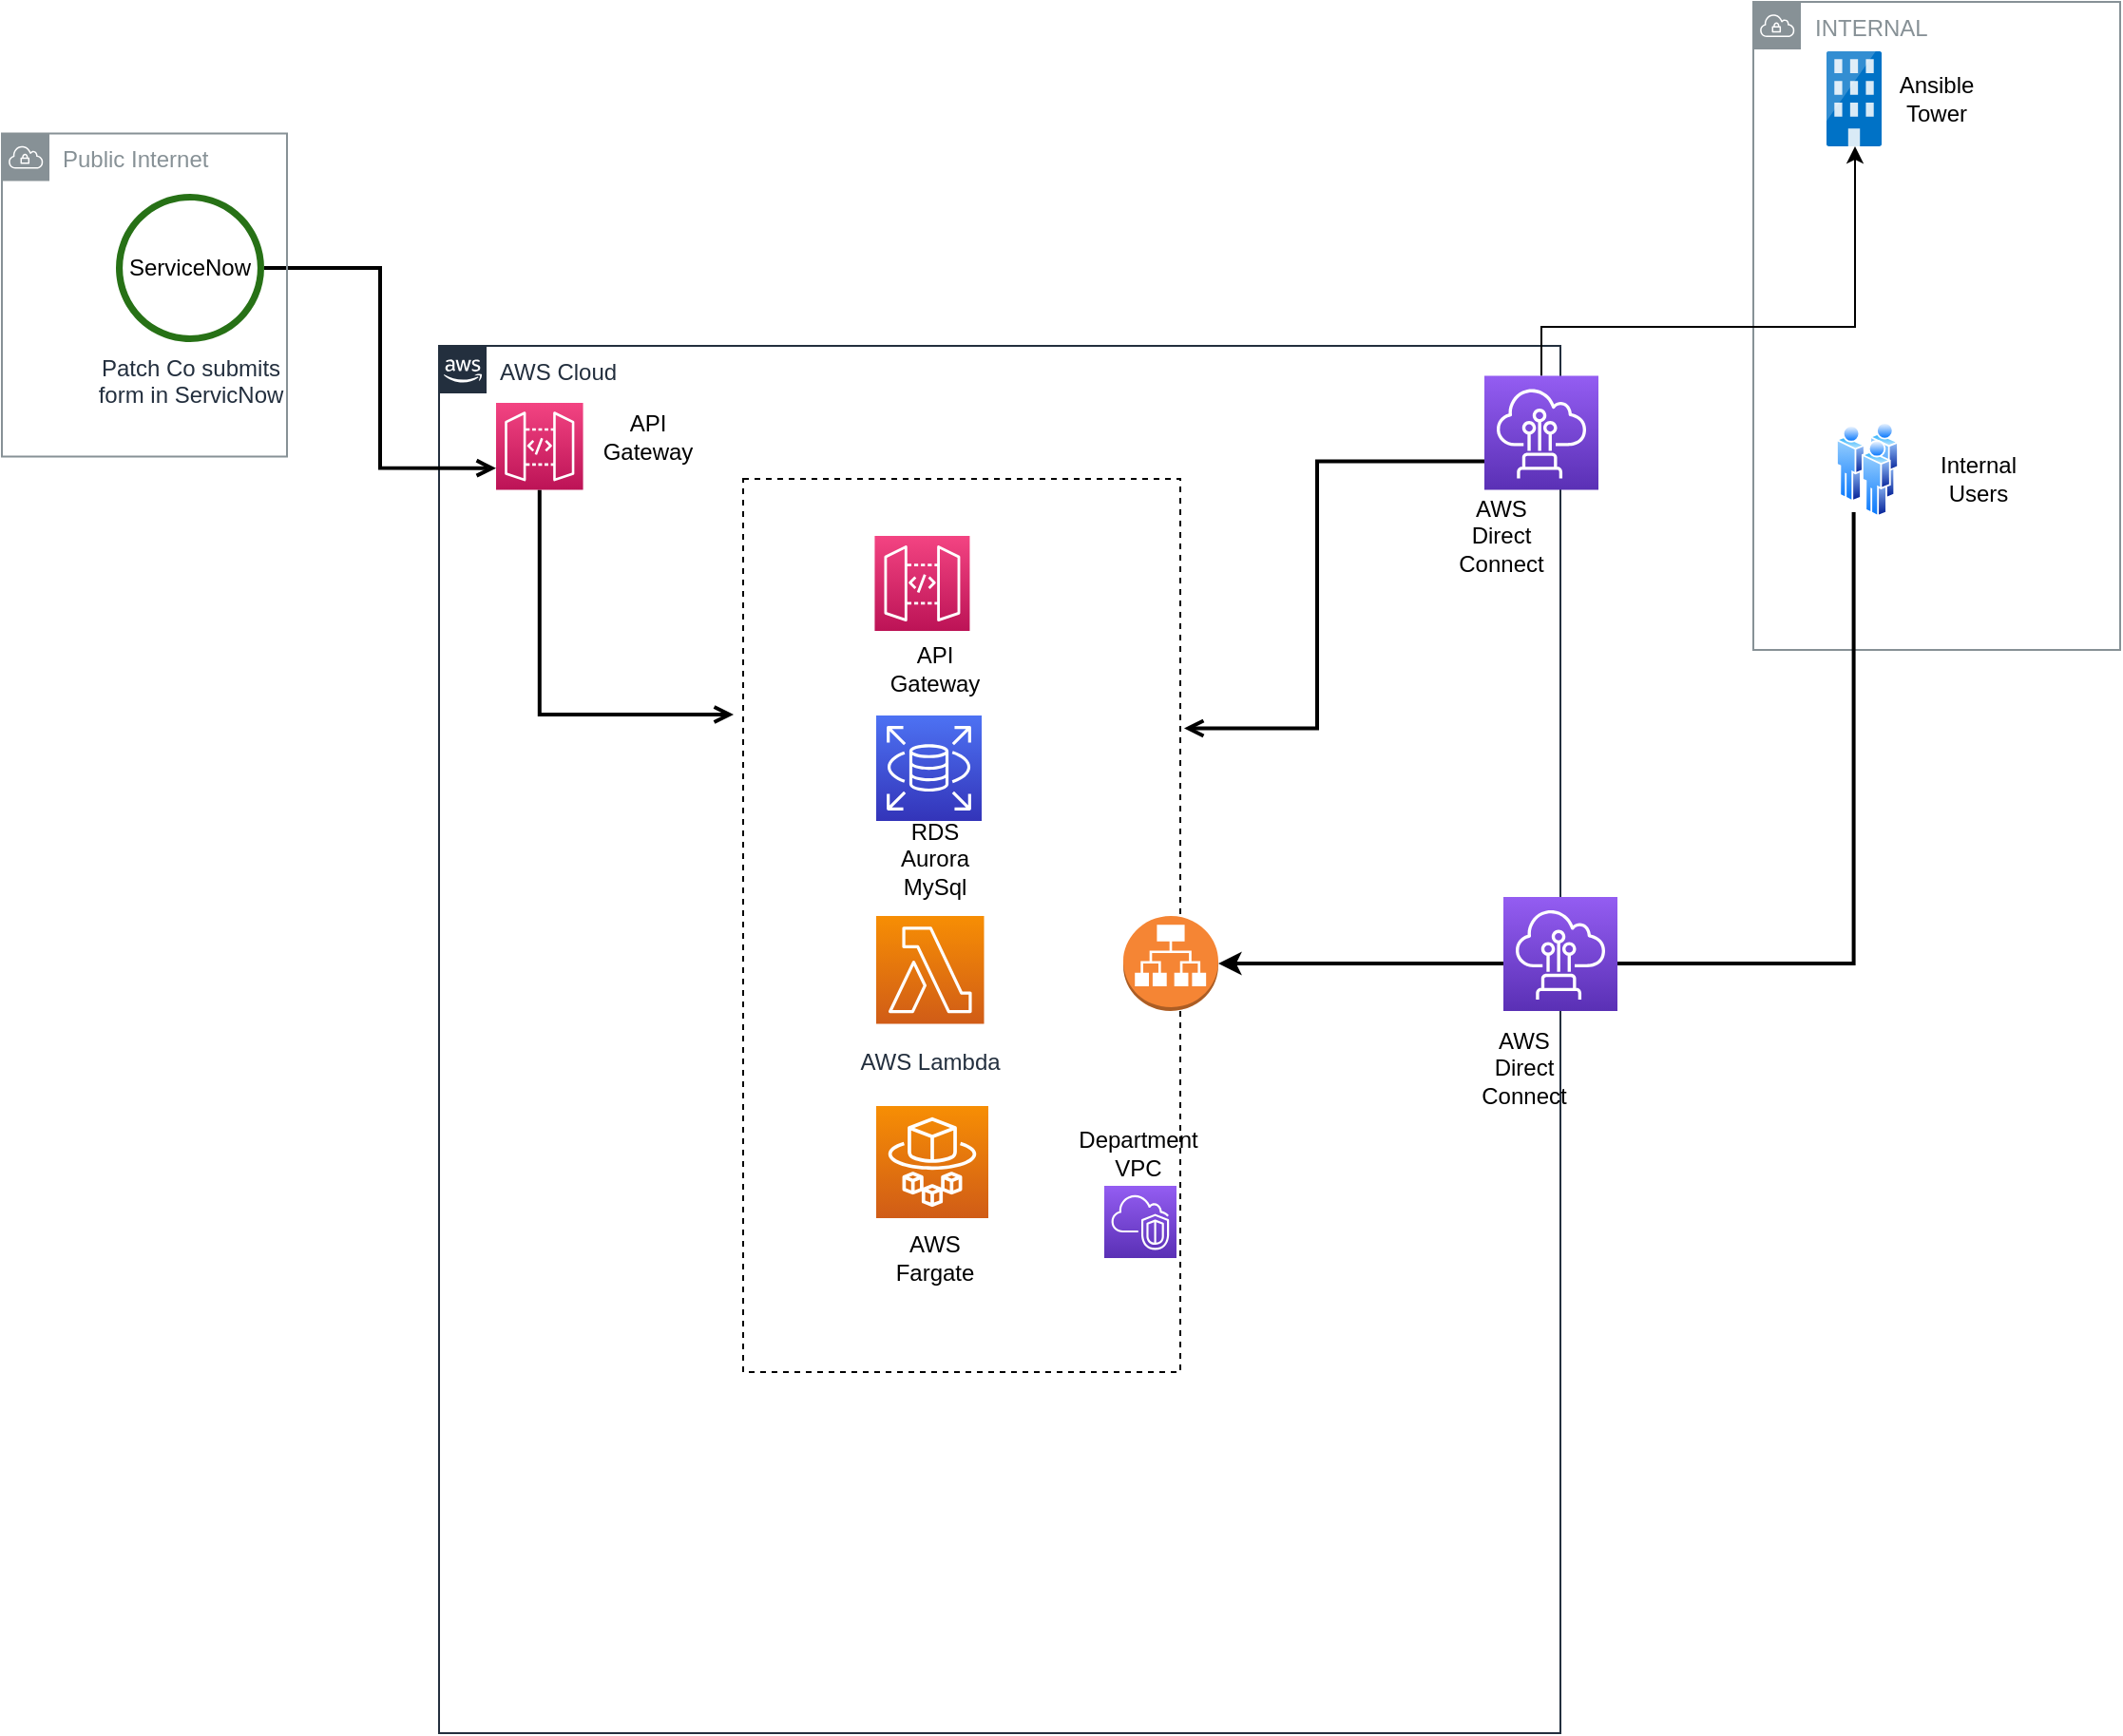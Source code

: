 <mxfile version="14.9.2" type="github">
  <diagram id="Ht1M8jgEwFfnCIfOTk4-" name="Page-1">
    <mxGraphModel dx="1572" dy="2148" grid="1" gridSize="10" guides="1" tooltips="1" connect="1" arrows="1" fold="1" page="1" pageScale="1" pageWidth="1169" pageHeight="827" math="0" shadow="0">
      <root>
        <mxCell id="0" />
        <mxCell id="1" parent="0" />
        <mxCell id="UEzPUAAOIrF-is8g5C7q-74" value="AWS Cloud" style="points=[[0,0],[0.25,0],[0.5,0],[0.75,0],[1,0],[1,0.25],[1,0.5],[1,0.75],[1,1],[0.75,1],[0.5,1],[0.25,1],[0,1],[0,0.75],[0,0.5],[0,0.25]];outlineConnect=0;gradientColor=none;html=1;whiteSpace=wrap;fontSize=12;fontStyle=0;shape=mxgraph.aws4.group;grIcon=mxgraph.aws4.group_aws_cloud_alt;strokeColor=#232F3E;fillColor=none;verticalAlign=top;align=left;spacingLeft=30;fontColor=#232F3E;dashed=0;labelBackgroundColor=#ffffff;" parent="1" vertex="1">
          <mxGeometry x="240" y="220" width="590" height="730" as="geometry" />
        </mxCell>
        <mxCell id="UEzPUAAOIrF-is8g5C7q-107" value="" style="rounded=0;whiteSpace=wrap;html=1;labelBackgroundColor=none;fillColor=none;dashed=1;" parent="1" vertex="1">
          <mxGeometry x="400" y="290" width="230" height="470" as="geometry" />
        </mxCell>
        <mxCell id="UEzPUAAOIrF-is8g5C7q-88" value="" style="edgeStyle=orthogonalEdgeStyle;rounded=0;orthogonalLoop=1;jettySize=auto;html=1;endArrow=open;endFill=0;strokeWidth=2;entryX=0;entryY=0.75;entryDx=0;entryDy=0;entryPerimeter=0;" parent="1" source="UEzPUAAOIrF-is8g5C7q-76" target="vuXCPmExk6i5KatMGwg0-1" edge="1">
          <mxGeometry relative="1" as="geometry">
            <mxPoint x="220" y="182.1" as="targetPoint" />
          </mxGeometry>
        </mxCell>
        <mxCell id="UEzPUAAOIrF-is8g5C7q-89" value="" style="edgeStyle=orthogonalEdgeStyle;rounded=0;orthogonalLoop=1;jettySize=auto;html=1;endArrow=open;endFill=0;strokeWidth=2;exitX=0.5;exitY=1;exitDx=0;exitDy=0;exitPerimeter=0;" parent="1" source="vuXCPmExk6i5KatMGwg0-1" edge="1">
          <mxGeometry relative="1" as="geometry">
            <Array as="points">
              <mxPoint x="293" y="414" />
              <mxPoint x="395" y="414" />
            </Array>
            <mxPoint x="247.5" y="217.925" as="sourcePoint" />
            <mxPoint x="395" y="414" as="targetPoint" />
          </mxGeometry>
        </mxCell>
        <mxCell id="UEzPUAAOIrF-is8g5C7q-76" value="Patch Co submits &lt;br&gt;form in ServicNow" style="outlineConnect=0;fontColor=#232F3E;gradientColor=none;fillColor=#277116;strokeColor=none;dashed=0;verticalLabelPosition=bottom;verticalAlign=top;align=center;html=1;fontSize=12;fontStyle=0;aspect=fixed;pointerEvents=1;shape=mxgraph.aws4.object;labelBackgroundColor=#ffffff;" parent="1" vertex="1">
          <mxGeometry x="70" y="140" width="78" height="78" as="geometry" />
        </mxCell>
        <mxCell id="nZU-0TRtbKnxjTn6RFCl-5" value="Department&lt;br&gt;VPC" style="text;html=1;strokeColor=none;fillColor=none;align=center;verticalAlign=middle;whiteSpace=wrap;rounded=0;" parent="1" vertex="1">
          <mxGeometry x="588" y="634.5" width="40" height="20" as="geometry" />
        </mxCell>
        <mxCell id="nZU-0TRtbKnxjTn6RFCl-7" value="ServiceNow&lt;br&gt;" style="text;html=1;strokeColor=none;fillColor=none;align=center;verticalAlign=middle;whiteSpace=wrap;rounded=0;" parent="1" vertex="1">
          <mxGeometry x="89" y="169" width="40" height="20" as="geometry" />
        </mxCell>
        <mxCell id="nZU-0TRtbKnxjTn6RFCl-27" value="INTERNAL" style="outlineConnect=0;gradientColor=none;html=1;whiteSpace=wrap;fontSize=12;fontStyle=0;shape=mxgraph.aws4.group;grIcon=mxgraph.aws4.group_vpc;strokeColor=#879196;fillColor=none;verticalAlign=top;align=left;spacingLeft=30;fontColor=#879196;dashed=0;" parent="1" vertex="1">
          <mxGeometry x="931.5" y="39" width="193" height="341" as="geometry" />
        </mxCell>
        <mxCell id="nZU-0TRtbKnxjTn6RFCl-16" value="" style="points=[[0,0,0],[0.25,0,0],[0.5,0,0],[0.75,0,0],[1,0,0],[0,1,0],[0.25,1,0],[0.5,1,0],[0.75,1,0],[1,1,0],[0,0.25,0],[0,0.5,0],[0,0.75,0],[1,0.25,0],[1,0.5,0],[1,0.75,0]];outlineConnect=0;fontColor=#232F3E;gradientColor=#945DF2;gradientDirection=north;fillColor=#5A30B5;strokeColor=#ffffff;dashed=0;verticalLabelPosition=bottom;verticalAlign=top;align=center;html=1;fontSize=12;fontStyle=0;aspect=fixed;shape=mxgraph.aws4.resourceIcon;resIcon=mxgraph.aws4.vpc;" parent="1" vertex="1">
          <mxGeometry x="590" y="662" width="38" height="38" as="geometry" />
        </mxCell>
        <mxCell id="nZU-0TRtbKnxjTn6RFCl-26" value="Ansible Tower" style="text;html=1;strokeColor=none;fillColor=none;align=center;verticalAlign=middle;whiteSpace=wrap;rounded=0;" parent="1" vertex="1">
          <mxGeometry x="1008" y="80" width="40" height="20" as="geometry" />
        </mxCell>
        <mxCell id="nZU-0TRtbKnxjTn6RFCl-28" value="Public Internet" style="outlineConnect=0;gradientColor=none;html=1;whiteSpace=wrap;fontSize=12;fontStyle=0;shape=mxgraph.aws4.group;grIcon=mxgraph.aws4.group_vpc;strokeColor=#879196;fillColor=none;verticalAlign=top;align=left;spacingLeft=30;fontColor=#879196;dashed=0;" parent="1" vertex="1">
          <mxGeometry x="10" y="108.22" width="150" height="170" as="geometry" />
        </mxCell>
        <mxCell id="nZU-0TRtbKnxjTn6RFCl-36" value="" style="edgeStyle=orthogonalEdgeStyle;rounded=0;orthogonalLoop=1;jettySize=auto;html=1;endArrow=open;endFill=0;strokeWidth=2;exitX=0;exitY=0.75;exitDx=0;exitDy=0;exitPerimeter=0;" parent="1" edge="1" source="vuXCPmExk6i5KatMGwg0-5">
          <mxGeometry relative="1" as="geometry">
            <Array as="points">
              <mxPoint x="702" y="281" />
              <mxPoint x="702" y="421" />
            </Array>
            <mxPoint x="702" y="183.215" as="sourcePoint" />
            <mxPoint x="632" y="421.22" as="targetPoint" />
          </mxGeometry>
        </mxCell>
        <mxCell id="nZU-0TRtbKnxjTn6RFCl-37" value="AWS Direct Connect&lt;br&gt;" style="text;html=1;strokeColor=none;fillColor=none;align=center;verticalAlign=middle;whiteSpace=wrap;rounded=0;" parent="1" vertex="1">
          <mxGeometry x="768" y="310" width="62" height="20" as="geometry" />
        </mxCell>
        <mxCell id="nZU-0TRtbKnxjTn6RFCl-52" style="edgeStyle=none;rounded=0;orthogonalLoop=1;jettySize=auto;html=1;" parent="1" edge="1">
          <mxGeometry relative="1" as="geometry">
            <mxPoint x="1000.302" y="730" as="sourcePoint" />
            <mxPoint x="1000.302" y="730" as="targetPoint" />
          </mxGeometry>
        </mxCell>
        <mxCell id="nZU-0TRtbKnxjTn6RFCl-66" value="AWS Lambda" style="outlineConnect=0;fontColor=#232F3E;gradientColor=#F78E04;gradientDirection=north;fillColor=#D05C17;strokeColor=#ffffff;dashed=0;verticalLabelPosition=bottom;verticalAlign=top;align=center;html=1;fontSize=12;fontStyle=0;aspect=fixed;shape=mxgraph.aws4.resourceIcon;resIcon=mxgraph.aws4.lambda;labelBackgroundColor=#ffffff;spacingTop=6;" parent="1" vertex="1">
          <mxGeometry x="470" y="520" width="56.75" height="56.75" as="geometry" />
        </mxCell>
        <mxCell id="vuXCPmExk6i5KatMGwg0-1" value="" style="points=[[0,0,0],[0.25,0,0],[0.5,0,0],[0.75,0,0],[1,0,0],[0,1,0],[0.25,1,0],[0.5,1,0],[0.75,1,0],[1,1,0],[0,0.25,0],[0,0.5,0],[0,0.75,0],[1,0.25,0],[1,0.5,0],[1,0.75,0]];outlineConnect=0;fontColor=#232F3E;gradientColor=#F34482;gradientDirection=north;fillColor=#BC1356;strokeColor=#ffffff;dashed=0;verticalLabelPosition=bottom;verticalAlign=top;align=center;html=1;fontSize=12;fontStyle=0;aspect=fixed;shape=mxgraph.aws4.resourceIcon;resIcon=mxgraph.aws4.api_gateway;" parent="1" vertex="1">
          <mxGeometry x="270" y="250" width="45.78" height="45.78" as="geometry" />
        </mxCell>
        <mxCell id="vuXCPmExk6i5KatMGwg0-2" value="" style="points=[[0,0,0],[0.25,0,0],[0.5,0,0],[0.75,0,0],[1,0,0],[0,1,0],[0.25,1,0],[0.5,1,0],[0.75,1,0],[1,1,0],[0,0.25,0],[0,0.5,0],[0,0.75,0],[1,0.25,0],[1,0.5,0],[1,0.75,0]];outlineConnect=0;fontColor=#232F3E;gradientColor=#F78E04;gradientDirection=north;fillColor=#D05C17;strokeColor=#ffffff;dashed=0;verticalLabelPosition=bottom;verticalAlign=top;align=center;html=1;fontSize=12;fontStyle=0;aspect=fixed;shape=mxgraph.aws4.resourceIcon;resIcon=mxgraph.aws4.fargate;" parent="1" vertex="1">
          <mxGeometry x="470" y="620" width="59" height="59" as="geometry" />
        </mxCell>
        <mxCell id="5jFtR14OhKktOI5UQCVg-3" style="edgeStyle=orthogonalEdgeStyle;rounded=0;orthogonalLoop=1;jettySize=auto;html=1;exitX=0.25;exitY=1;exitDx=0;exitDy=0;strokeWidth=2;startArrow=none;" edge="1" parent="1" source="5jFtR14OhKktOI5UQCVg-8" target="vuXCPmExk6i5KatMGwg0-3">
          <mxGeometry relative="1" as="geometry">
            <Array as="points">
              <mxPoint x="815" y="545" />
            </Array>
          </mxGeometry>
        </mxCell>
        <mxCell id="vuXCPmExk6i5KatMGwg0-3" value="" style="outlineConnect=0;dashed=0;verticalLabelPosition=bottom;verticalAlign=top;align=center;html=1;shape=mxgraph.aws3.application_load_balancer;fillColor=#F58534;gradientColor=none;" parent="1" vertex="1">
          <mxGeometry x="600" y="520" width="50" height="50" as="geometry" />
        </mxCell>
        <mxCell id="vuXCPmExk6i5KatMGwg0-4" value="" style="aspect=fixed;html=1;points=[];align=center;image;fontSize=12;image=img/lib/mscae/Exchange_On_premises_Access.svg;" parent="1" vertex="1">
          <mxGeometry x="970" y="65" width="29.0" height="50" as="geometry" />
        </mxCell>
        <mxCell id="vuXCPmExk6i5KatMGwg0-8" style="edgeStyle=orthogonalEdgeStyle;rounded=0;orthogonalLoop=1;jettySize=auto;html=1;" parent="1" source="vuXCPmExk6i5KatMGwg0-5" target="vuXCPmExk6i5KatMGwg0-4" edge="1">
          <mxGeometry relative="1" as="geometry">
            <Array as="points">
              <mxPoint x="820" y="210" />
              <mxPoint x="985" y="210" />
            </Array>
          </mxGeometry>
        </mxCell>
        <mxCell id="vuXCPmExk6i5KatMGwg0-5" value="" style="points=[[0,0,0],[0.25,0,0],[0.5,0,0],[0.75,0,0],[1,0,0],[0,1,0],[0.25,1,0],[0.5,1,0],[0.75,1,0],[1,1,0],[0,0.25,0],[0,0.5,0],[0,0.75,0],[1,0.25,0],[1,0.5,0],[1,0.75,0]];outlineConnect=0;fontColor=#232F3E;gradientColor=#945DF2;gradientDirection=north;fillColor=#5A30B5;strokeColor=#ffffff;dashed=0;verticalLabelPosition=bottom;verticalAlign=top;align=center;html=1;fontSize=12;fontStyle=0;aspect=fixed;shape=mxgraph.aws4.resourceIcon;resIcon=mxgraph.aws4.direct_connect;" parent="1" vertex="1">
          <mxGeometry x="790" y="235.78" width="60" height="60" as="geometry" />
        </mxCell>
        <mxCell id="vuXCPmExk6i5KatMGwg0-6" value="" style="points=[[0,0,0],[0.25,0,0],[0.5,0,0],[0.75,0,0],[1,0,0],[0,1,0],[0.25,1,0],[0.5,1,0],[0.75,1,0],[1,1,0],[0,0.25,0],[0,0.5,0],[0,0.75,0],[1,0.25,0],[1,0.5,0],[1,0.75,0]];outlineConnect=0;fontColor=#232F3E;gradientColor=#F34482;gradientDirection=north;fillColor=#BC1356;strokeColor=#ffffff;dashed=0;verticalLabelPosition=bottom;verticalAlign=top;align=center;html=1;fontSize=12;fontStyle=0;aspect=fixed;shape=mxgraph.aws4.resourceIcon;resIcon=mxgraph.aws4.api_gateway;" parent="1" vertex="1">
          <mxGeometry x="469.22" y="320" width="50" height="50" as="geometry" />
        </mxCell>
        <mxCell id="5jFtR14OhKktOI5UQCVg-1" value="" style="aspect=fixed;perimeter=ellipsePerimeter;html=1;align=center;shadow=0;dashed=0;spacingTop=3;image;image=img/lib/active_directory/users.svg;" vertex="1" parent="1">
          <mxGeometry x="975" y="260" width="33" height="50" as="geometry" />
        </mxCell>
        <mxCell id="5jFtR14OhKktOI5UQCVg-8" value="" style="points=[[0,0,0],[0.25,0,0],[0.5,0,0],[0.75,0,0],[1,0,0],[0,1,0],[0.25,1,0],[0.5,1,0],[0.75,1,0],[1,1,0],[0,0.25,0],[0,0.5,0],[0,0.75,0],[1,0.25,0],[1,0.5,0],[1,0.75,0]];outlineConnect=0;fontColor=#232F3E;gradientColor=#945DF2;gradientDirection=north;fillColor=#5A30B5;strokeColor=#ffffff;dashed=0;verticalLabelPosition=bottom;verticalAlign=top;align=center;html=1;fontSize=12;fontStyle=0;aspect=fixed;shape=mxgraph.aws4.resourceIcon;resIcon=mxgraph.aws4.direct_connect;" vertex="1" parent="1">
          <mxGeometry x="800" y="510.0" width="60" height="60" as="geometry" />
        </mxCell>
        <mxCell id="5jFtR14OhKktOI5UQCVg-9" value="" style="edgeStyle=orthogonalEdgeStyle;rounded=0;orthogonalLoop=1;jettySize=auto;html=1;exitX=0.25;exitY=1;exitDx=0;exitDy=0;strokeWidth=2;endArrow=none;" edge="1" parent="1" source="5jFtR14OhKktOI5UQCVg-1" target="5jFtR14OhKktOI5UQCVg-8">
          <mxGeometry relative="1" as="geometry">
            <mxPoint x="984.301" y="307.495" as="sourcePoint" />
            <mxPoint x="650" y="545" as="targetPoint" />
            <Array as="points">
              <mxPoint x="984" y="545" />
            </Array>
          </mxGeometry>
        </mxCell>
        <mxCell id="5jFtR14OhKktOI5UQCVg-11" value="API Gateway&lt;br&gt;" style="text;html=1;strokeColor=none;fillColor=none;align=center;verticalAlign=middle;whiteSpace=wrap;rounded=0;" vertex="1" parent="1">
          <mxGeometry x="330" y="258.22" width="40" height="20" as="geometry" />
        </mxCell>
        <mxCell id="5jFtR14OhKktOI5UQCVg-12" value="API Gateway&lt;br&gt;" style="text;html=1;strokeColor=none;fillColor=none;align=center;verticalAlign=middle;whiteSpace=wrap;rounded=0;" vertex="1" parent="1">
          <mxGeometry x="481" y="380" width="40" height="20" as="geometry" />
        </mxCell>
        <mxCell id="5jFtR14OhKktOI5UQCVg-13" value="" style="points=[[0,0,0],[0.25,0,0],[0.5,0,0],[0.75,0,0],[1,0,0],[0,1,0],[0.25,1,0],[0.5,1,0],[0.75,1,0],[1,1,0],[0,0.25,0],[0,0.5,0],[0,0.75,0],[1,0.25,0],[1,0.5,0],[1,0.75,0]];outlineConnect=0;fontColor=#232F3E;gradientColor=#4D72F3;gradientDirection=north;fillColor=#3334B9;strokeColor=#ffffff;dashed=0;verticalLabelPosition=bottom;verticalAlign=top;align=center;html=1;fontSize=12;fontStyle=0;aspect=fixed;shape=mxgraph.aws4.resourceIcon;resIcon=mxgraph.aws4.rds;" vertex="1" parent="1">
          <mxGeometry x="470" y="414.5" width="55.5" height="55.5" as="geometry" />
        </mxCell>
        <mxCell id="5jFtR14OhKktOI5UQCVg-16" value="AWS Direct Connect&lt;br&gt;" style="text;html=1;strokeColor=none;fillColor=none;align=center;verticalAlign=middle;whiteSpace=wrap;rounded=0;" vertex="1" parent="1">
          <mxGeometry x="780" y="590" width="62" height="20" as="geometry" />
        </mxCell>
        <mxCell id="5jFtR14OhKktOI5UQCVg-17" value="RDS Aurora MySql" style="text;html=1;strokeColor=none;fillColor=none;align=center;verticalAlign=middle;whiteSpace=wrap;rounded=0;" vertex="1" parent="1">
          <mxGeometry x="470" y="480" width="62" height="20" as="geometry" />
        </mxCell>
        <mxCell id="5jFtR14OhKktOI5UQCVg-18" value="AWS Fargate" style="text;html=1;strokeColor=none;fillColor=none;align=center;verticalAlign=middle;whiteSpace=wrap;rounded=0;" vertex="1" parent="1">
          <mxGeometry x="470" y="690" width="62" height="20" as="geometry" />
        </mxCell>
        <mxCell id="5jFtR14OhKktOI5UQCVg-19" value="Internal Users&lt;br&gt;" style="text;html=1;strokeColor=none;fillColor=none;align=center;verticalAlign=middle;whiteSpace=wrap;rounded=0;" vertex="1" parent="1">
          <mxGeometry x="1030" y="280" width="40" height="20" as="geometry" />
        </mxCell>
      </root>
    </mxGraphModel>
  </diagram>
</mxfile>
